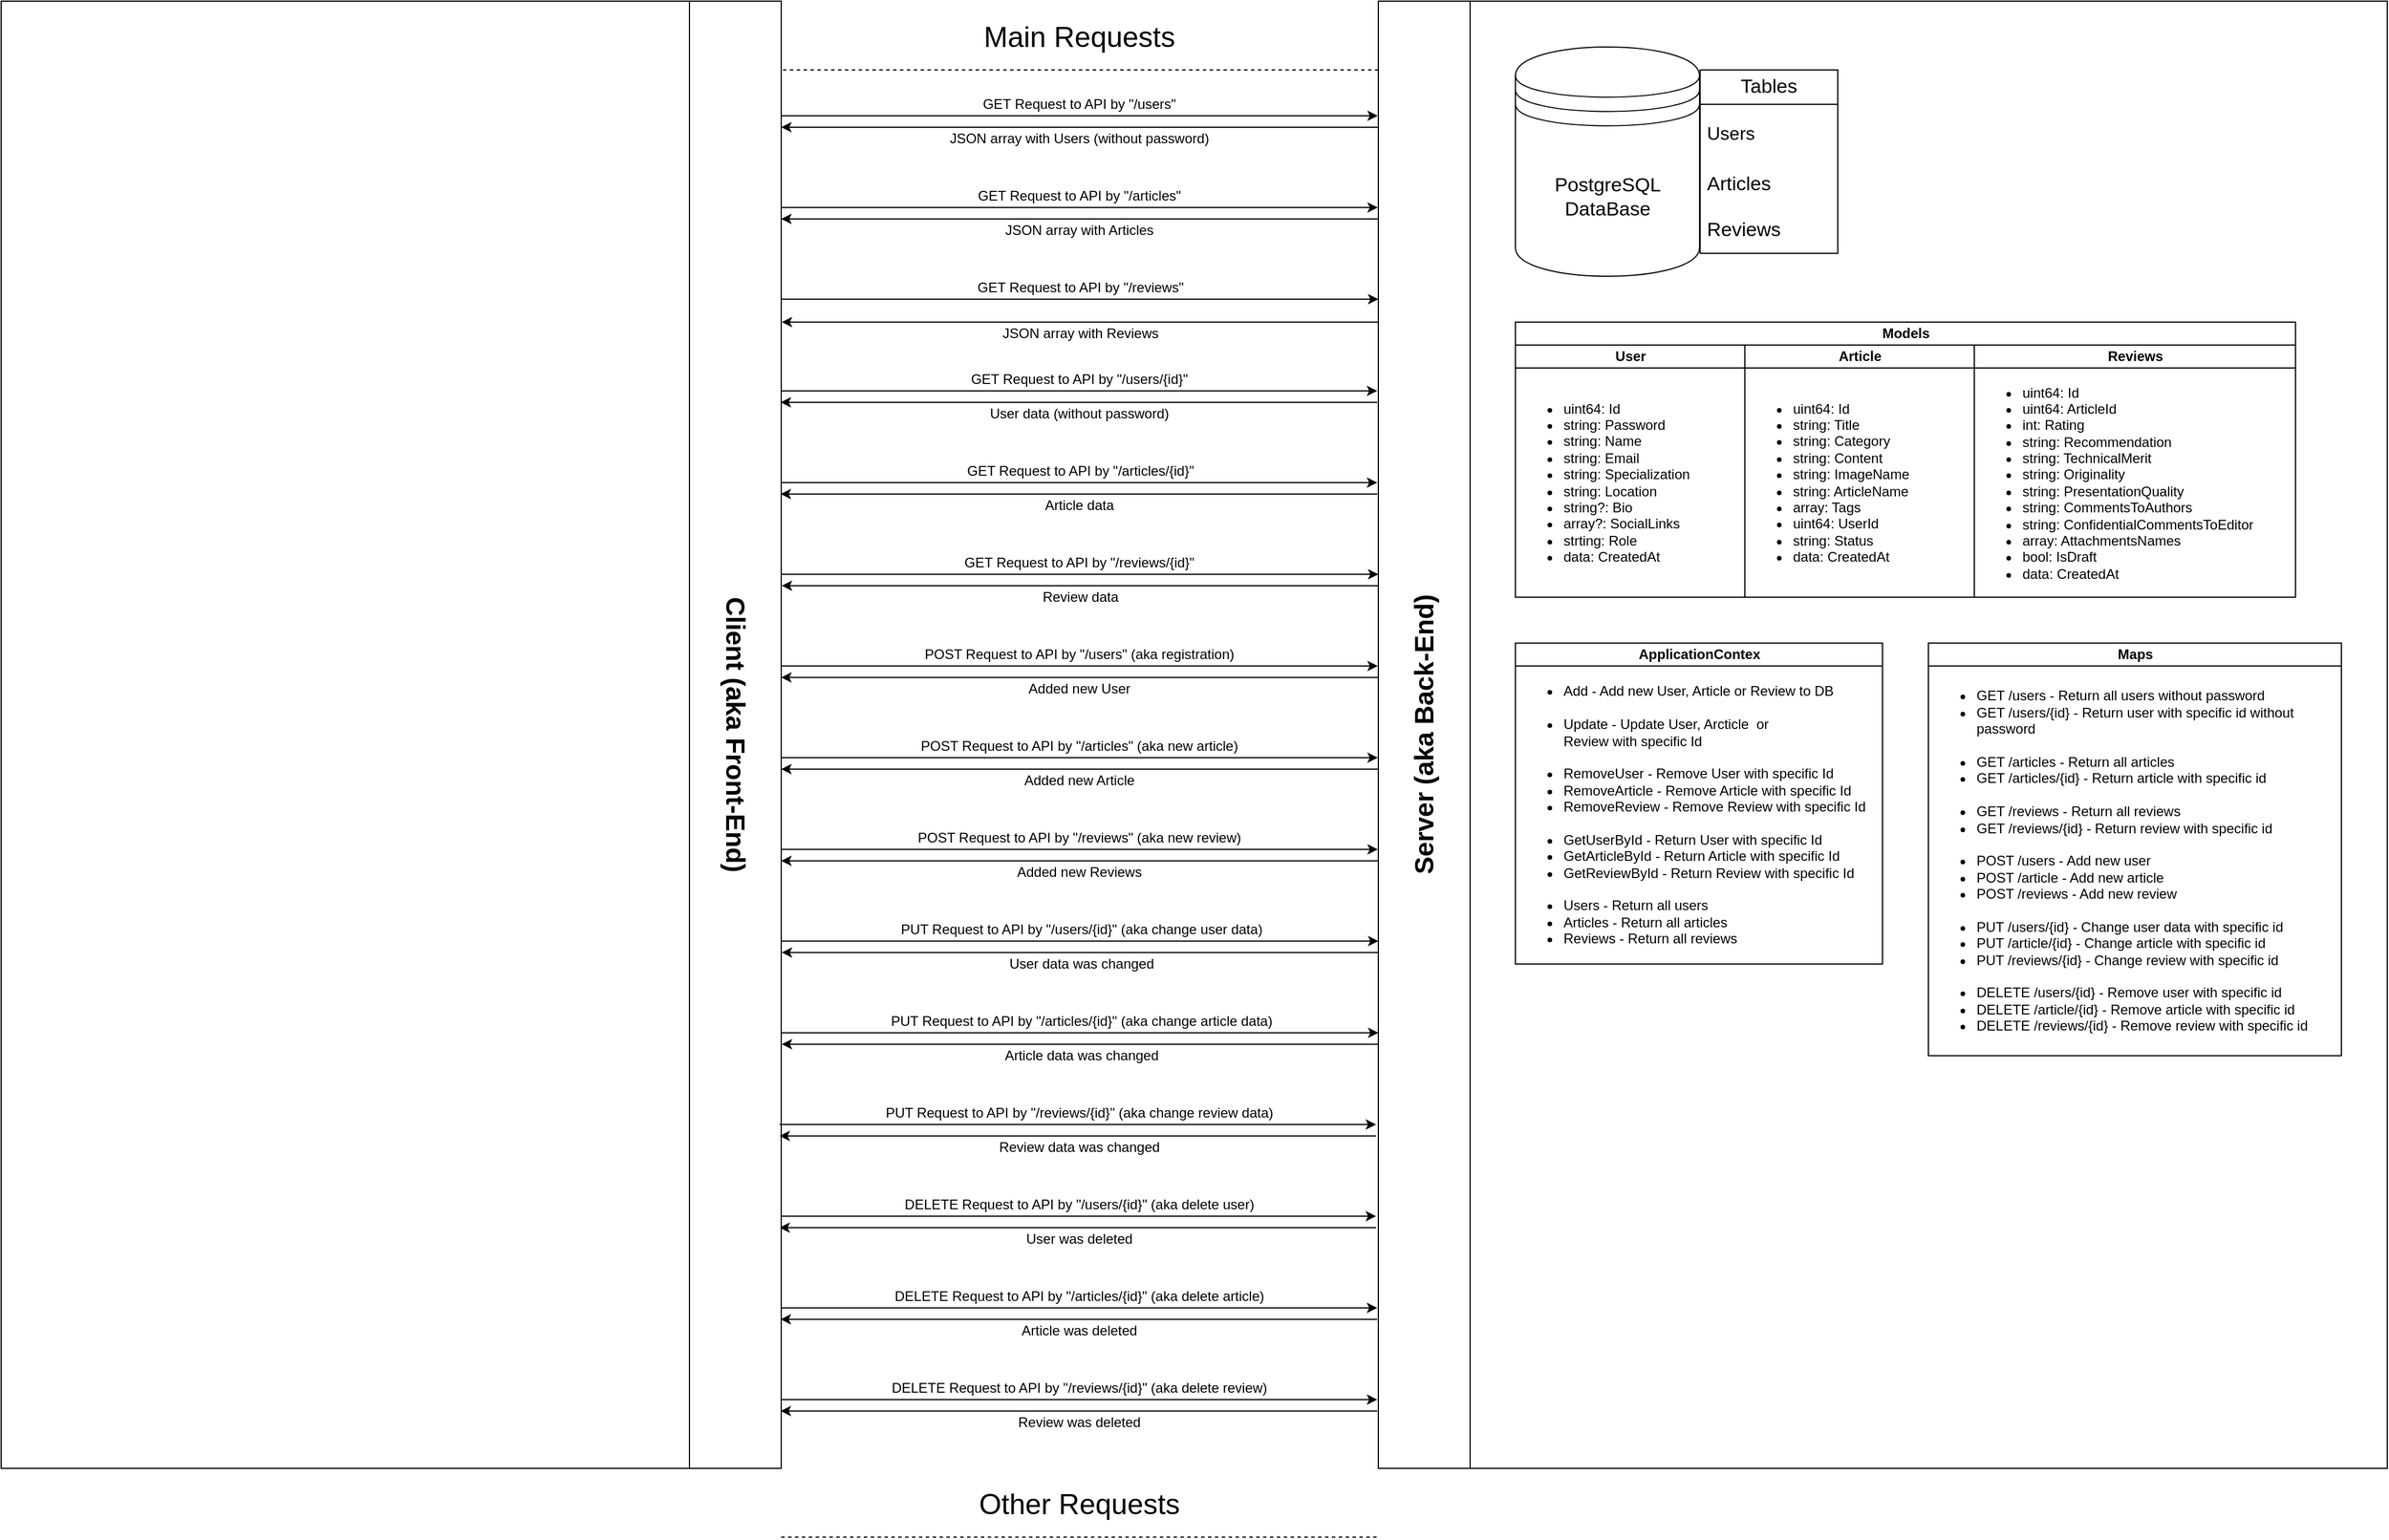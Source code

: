<mxfile version="27.0.2">
  <diagram name="Страница — 1" id="uraFzPhW5gEGOp26J2HE">
    <mxGraphModel dx="2253" dy="2010" grid="1" gridSize="10" guides="1" tooltips="1" connect="1" arrows="1" fold="1" page="1" pageScale="1" pageWidth="827" pageHeight="1169" math="0" shadow="0">
      <root>
        <mxCell id="0" />
        <mxCell id="1" parent="0" />
        <mxCell id="imhugzPMIuf26zca4qA2-27" style="edgeStyle=orthogonalEdgeStyle;rounded=0;orthogonalLoop=1;jettySize=auto;html=1;" parent="1" edge="1">
          <mxGeometry relative="1" as="geometry">
            <mxPoint x="160" y="60" as="sourcePoint" />
            <mxPoint x="680" y="60" as="targetPoint" />
            <Array as="points">
              <mxPoint x="430" y="60" />
              <mxPoint x="430" y="60" />
            </Array>
          </mxGeometry>
        </mxCell>
        <mxCell id="imhugzPMIuf26zca4qA2-29" style="edgeStyle=orthogonalEdgeStyle;rounded=0;orthogonalLoop=1;jettySize=auto;html=1;" parent="1" edge="1">
          <mxGeometry relative="1" as="geometry">
            <mxPoint x="160" y="140" as="sourcePoint" />
            <mxPoint x="680" y="140" as="targetPoint" />
            <Array as="points">
              <mxPoint x="420" y="140" />
              <mxPoint x="420" y="140" />
            </Array>
          </mxGeometry>
        </mxCell>
        <mxCell id="imhugzPMIuf26zca4qA2-31" style="edgeStyle=orthogonalEdgeStyle;rounded=0;orthogonalLoop=1;jettySize=auto;html=1;" parent="1" edge="1">
          <mxGeometry relative="1" as="geometry">
            <mxPoint x="160" y="540" as="sourcePoint" />
            <mxPoint x="680" y="540" as="targetPoint" />
            <Array as="points">
              <mxPoint x="420" y="540" />
              <mxPoint x="420" y="540" />
            </Array>
          </mxGeometry>
        </mxCell>
        <mxCell id="imhugzPMIuf26zca4qA2-33" style="edgeStyle=orthogonalEdgeStyle;rounded=0;orthogonalLoop=1;jettySize=auto;html=1;" parent="1" edge="1">
          <mxGeometry relative="1" as="geometry">
            <mxPoint x="160" y="620" as="sourcePoint" />
            <mxPoint x="680" y="620" as="targetPoint" />
            <Array as="points">
              <mxPoint x="420" y="620" />
              <mxPoint x="420" y="620" />
            </Array>
          </mxGeometry>
        </mxCell>
        <mxCell id="imhugzPMIuf26zca4qA2-28" style="edgeStyle=orthogonalEdgeStyle;rounded=0;orthogonalLoop=1;jettySize=auto;html=1;" parent="1" edge="1">
          <mxGeometry relative="1" as="geometry">
            <mxPoint x="680" y="70" as="sourcePoint" />
            <mxPoint x="160" y="70" as="targetPoint" />
            <Array as="points">
              <mxPoint x="430" y="70" />
              <mxPoint x="430" y="70" />
            </Array>
          </mxGeometry>
        </mxCell>
        <mxCell id="imhugzPMIuf26zca4qA2-30" style="edgeStyle=orthogonalEdgeStyle;rounded=0;orthogonalLoop=1;jettySize=auto;html=1;" parent="1" edge="1">
          <mxGeometry relative="1" as="geometry">
            <mxPoint x="680" y="150" as="sourcePoint" />
            <mxPoint x="160" y="150" as="targetPoint" />
            <Array as="points">
              <mxPoint x="420" y="150" />
              <mxPoint x="420" y="150" />
            </Array>
          </mxGeometry>
        </mxCell>
        <mxCell id="imhugzPMIuf26zca4qA2-32" style="edgeStyle=orthogonalEdgeStyle;rounded=0;orthogonalLoop=1;jettySize=auto;html=1;" parent="1" edge="1">
          <mxGeometry relative="1" as="geometry">
            <mxPoint x="680" y="550" as="sourcePoint" />
            <mxPoint x="160" y="550" as="targetPoint" />
            <Array as="points">
              <mxPoint x="410" y="550" />
              <mxPoint x="410" y="550" />
            </Array>
          </mxGeometry>
        </mxCell>
        <mxCell id="imhugzPMIuf26zca4qA2-34" style="edgeStyle=orthogonalEdgeStyle;rounded=0;orthogonalLoop=1;jettySize=auto;html=1;" parent="1" edge="1">
          <mxGeometry relative="1" as="geometry">
            <mxPoint x="680" y="630" as="sourcePoint" />
            <mxPoint x="160" y="630" as="targetPoint" />
            <Array as="points">
              <mxPoint x="410" y="630" />
              <mxPoint x="410" y="630" />
            </Array>
          </mxGeometry>
        </mxCell>
        <mxCell id="imhugzPMIuf26zca4qA2-10" value="GET Request to API by &quot;/users&quot;" style="text;html=1;align=center;verticalAlign=middle;whiteSpace=wrap;rounded=0;" parent="1" vertex="1">
          <mxGeometry x="160" y="40" width="520" height="20" as="geometry" />
        </mxCell>
        <mxCell id="imhugzPMIuf26zca4qA2-11" value="JSON array with Users (without password)" style="text;html=1;align=center;verticalAlign=middle;whiteSpace=wrap;rounded=0;" parent="1" vertex="1">
          <mxGeometry x="160" y="70" width="520" height="20" as="geometry" />
        </mxCell>
        <mxCell id="imhugzPMIuf26zca4qA2-14" value="GET Request to API by &quot;/articles&quot;" style="text;html=1;align=center;verticalAlign=middle;whiteSpace=wrap;rounded=0;" parent="1" vertex="1">
          <mxGeometry x="160" y="120" width="520" height="20" as="geometry" />
        </mxCell>
        <mxCell id="imhugzPMIuf26zca4qA2-15" value="JSON array with Articles" style="text;html=1;align=center;verticalAlign=middle;whiteSpace=wrap;rounded=0;" parent="1" vertex="1">
          <mxGeometry x="160" y="150" width="520" height="20" as="geometry" />
        </mxCell>
        <mxCell id="imhugzPMIuf26zca4qA2-19" value="POST Request to API by &quot;/users&quot; (aka registration)" style="text;html=1;align=center;verticalAlign=middle;whiteSpace=wrap;rounded=0;" parent="1" vertex="1">
          <mxGeometry x="160" y="520" width="520" height="20" as="geometry" />
        </mxCell>
        <mxCell id="imhugzPMIuf26zca4qA2-20" value="Added new User" style="text;html=1;align=center;verticalAlign=middle;whiteSpace=wrap;rounded=0;" parent="1" vertex="1">
          <mxGeometry x="160" y="550" width="520" height="20" as="geometry" />
        </mxCell>
        <mxCell id="imhugzPMIuf26zca4qA2-24" value="POST Request to API by &quot;/articles&quot; (aka new article)" style="text;html=1;align=center;verticalAlign=middle;whiteSpace=wrap;rounded=0;" parent="1" vertex="1">
          <mxGeometry x="160" y="600" width="520" height="20" as="geometry" />
        </mxCell>
        <mxCell id="imhugzPMIuf26zca4qA2-25" value="Added new Article" style="text;html=1;align=center;verticalAlign=middle;whiteSpace=wrap;rounded=0;" parent="1" vertex="1">
          <mxGeometry x="160" y="630" width="520" height="20" as="geometry" />
        </mxCell>
        <mxCell id="imhugzPMIuf26zca4qA2-35" style="edgeStyle=orthogonalEdgeStyle;rounded=0;orthogonalLoop=1;jettySize=auto;html=1;" parent="1" edge="1">
          <mxGeometry relative="1" as="geometry">
            <mxPoint x="160.5" y="780" as="sourcePoint" />
            <mxPoint x="680.5" y="780" as="targetPoint" />
            <Array as="points">
              <mxPoint x="420.5" y="780" />
              <mxPoint x="420.5" y="780" />
            </Array>
          </mxGeometry>
        </mxCell>
        <mxCell id="imhugzPMIuf26zca4qA2-36" style="edgeStyle=orthogonalEdgeStyle;rounded=0;orthogonalLoop=1;jettySize=auto;html=1;" parent="1" edge="1">
          <mxGeometry relative="1" as="geometry">
            <mxPoint x="680.5" y="790" as="sourcePoint" />
            <mxPoint x="160.5" y="790" as="targetPoint" />
            <Array as="points">
              <mxPoint x="410.5" y="790" />
              <mxPoint x="410.5" y="790" />
            </Array>
          </mxGeometry>
        </mxCell>
        <mxCell id="imhugzPMIuf26zca4qA2-37" value="PUT Request to API by &quot;/users/{id}&quot; (aka change user data)" style="text;html=1;align=center;verticalAlign=middle;whiteSpace=wrap;rounded=0;" parent="1" vertex="1">
          <mxGeometry x="161.5" y="760" width="520" height="20" as="geometry" />
        </mxCell>
        <mxCell id="imhugzPMIuf26zca4qA2-38" value="User data was changed" style="text;html=1;align=center;verticalAlign=middle;whiteSpace=wrap;rounded=0;" parent="1" vertex="1">
          <mxGeometry x="161.5" y="790" width="520" height="20" as="geometry" />
        </mxCell>
        <mxCell id="imhugzPMIuf26zca4qA2-39" style="edgeStyle=orthogonalEdgeStyle;rounded=0;orthogonalLoop=1;jettySize=auto;html=1;" parent="1" edge="1">
          <mxGeometry relative="1" as="geometry">
            <mxPoint x="160.5" y="860" as="sourcePoint" />
            <mxPoint x="680.5" y="860" as="targetPoint" />
            <Array as="points">
              <mxPoint x="420.5" y="860" />
              <mxPoint x="420.5" y="860" />
            </Array>
          </mxGeometry>
        </mxCell>
        <mxCell id="imhugzPMIuf26zca4qA2-40" style="edgeStyle=orthogonalEdgeStyle;rounded=0;orthogonalLoop=1;jettySize=auto;html=1;" parent="1" edge="1">
          <mxGeometry relative="1" as="geometry">
            <mxPoint x="680.5" y="870" as="sourcePoint" />
            <mxPoint x="160.5" y="870" as="targetPoint" />
            <Array as="points">
              <mxPoint x="410.5" y="870" />
              <mxPoint x="410.5" y="870" />
            </Array>
          </mxGeometry>
        </mxCell>
        <mxCell id="imhugzPMIuf26zca4qA2-41" value="PUT Request to API by &quot;/articles/{id}&quot; (aka change article data)" style="text;html=1;align=center;verticalAlign=middle;whiteSpace=wrap;rounded=0;" parent="1" vertex="1">
          <mxGeometry x="161.5" y="840" width="520" height="20" as="geometry" />
        </mxCell>
        <mxCell id="imhugzPMIuf26zca4qA2-42" value="Article data was changed" style="text;html=1;align=center;verticalAlign=middle;whiteSpace=wrap;rounded=0;" parent="1" vertex="1">
          <mxGeometry x="161.5" y="870" width="520" height="20" as="geometry" />
        </mxCell>
        <mxCell id="imhugzPMIuf26zca4qA2-43" style="edgeStyle=orthogonalEdgeStyle;rounded=0;orthogonalLoop=1;jettySize=auto;html=1;" parent="1" edge="1">
          <mxGeometry relative="1" as="geometry">
            <mxPoint x="158.5" y="1020" as="sourcePoint" />
            <mxPoint x="678.5" y="1020" as="targetPoint" />
            <Array as="points">
              <mxPoint x="418.5" y="1020" />
              <mxPoint x="418.5" y="1020" />
            </Array>
          </mxGeometry>
        </mxCell>
        <mxCell id="imhugzPMIuf26zca4qA2-44" style="edgeStyle=orthogonalEdgeStyle;rounded=0;orthogonalLoop=1;jettySize=auto;html=1;" parent="1" edge="1">
          <mxGeometry relative="1" as="geometry">
            <mxPoint x="678.5" y="1030" as="sourcePoint" />
            <mxPoint x="158.5" y="1030" as="targetPoint" />
            <Array as="points">
              <mxPoint x="408.5" y="1030" />
              <mxPoint x="408.5" y="1030" />
            </Array>
          </mxGeometry>
        </mxCell>
        <mxCell id="imhugzPMIuf26zca4qA2-45" value="DELETE Request to API by &quot;/users/{id}&quot; (aka delete user)" style="text;html=1;align=center;verticalAlign=middle;whiteSpace=wrap;rounded=0;" parent="1" vertex="1">
          <mxGeometry x="159.5" y="1000" width="520" height="20" as="geometry" />
        </mxCell>
        <mxCell id="imhugzPMIuf26zca4qA2-46" value="User was deleted" style="text;html=1;align=center;verticalAlign=middle;whiteSpace=wrap;rounded=0;" parent="1" vertex="1">
          <mxGeometry x="159.5" y="1030" width="520" height="20" as="geometry" />
        </mxCell>
        <mxCell id="imhugzPMIuf26zca4qA2-51" style="edgeStyle=orthogonalEdgeStyle;rounded=0;orthogonalLoop=1;jettySize=auto;html=1;" parent="1" edge="1">
          <mxGeometry relative="1" as="geometry">
            <mxPoint x="159.5" y="1100" as="sourcePoint" />
            <mxPoint x="679.5" y="1100" as="targetPoint" />
            <Array as="points">
              <mxPoint x="419.5" y="1100" />
              <mxPoint x="419.5" y="1100" />
            </Array>
          </mxGeometry>
        </mxCell>
        <mxCell id="imhugzPMIuf26zca4qA2-52" style="edgeStyle=orthogonalEdgeStyle;rounded=0;orthogonalLoop=1;jettySize=auto;html=1;" parent="1" edge="1">
          <mxGeometry relative="1" as="geometry">
            <mxPoint x="679.5" y="1110" as="sourcePoint" />
            <mxPoint x="159.5" y="1110" as="targetPoint" />
            <Array as="points">
              <mxPoint x="409.5" y="1110" />
              <mxPoint x="409.5" y="1110" />
            </Array>
          </mxGeometry>
        </mxCell>
        <mxCell id="imhugzPMIuf26zca4qA2-53" value="DELETE Request to API by &quot;/articles/{id}&quot; (aka delete article)" style="text;html=1;align=center;verticalAlign=middle;whiteSpace=wrap;rounded=0;" parent="1" vertex="1">
          <mxGeometry x="159.5" y="1080" width="520" height="20" as="geometry" />
        </mxCell>
        <mxCell id="imhugzPMIuf26zca4qA2-54" value="Article&amp;nbsp;was deleted" style="text;html=1;align=center;verticalAlign=middle;whiteSpace=wrap;rounded=0;" parent="1" vertex="1">
          <mxGeometry x="159.5" y="1110" width="520" height="20" as="geometry" />
        </mxCell>
        <mxCell id="imhugzPMIuf26zca4qA2-56" style="edgeStyle=orthogonalEdgeStyle;rounded=0;orthogonalLoop=1;jettySize=auto;html=1;" parent="1" edge="1">
          <mxGeometry relative="1" as="geometry">
            <mxPoint x="159.5" y="300" as="sourcePoint" />
            <mxPoint x="679.5" y="300" as="targetPoint" />
            <Array as="points">
              <mxPoint x="429.5" y="300" />
              <mxPoint x="429.5" y="300" />
            </Array>
          </mxGeometry>
        </mxCell>
        <mxCell id="imhugzPMIuf26zca4qA2-57" style="edgeStyle=orthogonalEdgeStyle;rounded=0;orthogonalLoop=1;jettySize=auto;html=1;" parent="1" edge="1">
          <mxGeometry relative="1" as="geometry">
            <mxPoint x="159.5" y="380" as="sourcePoint" />
            <mxPoint x="679.5" y="380" as="targetPoint" />
            <Array as="points">
              <mxPoint x="419.5" y="380" />
              <mxPoint x="419.5" y="380" />
            </Array>
          </mxGeometry>
        </mxCell>
        <mxCell id="imhugzPMIuf26zca4qA2-58" style="edgeStyle=orthogonalEdgeStyle;rounded=0;orthogonalLoop=1;jettySize=auto;html=1;" parent="1" edge="1">
          <mxGeometry relative="1" as="geometry">
            <mxPoint x="679.5" y="310" as="sourcePoint" />
            <mxPoint x="159.5" y="310" as="targetPoint" />
            <Array as="points">
              <mxPoint x="429.5" y="310" />
              <mxPoint x="429.5" y="310" />
            </Array>
          </mxGeometry>
        </mxCell>
        <mxCell id="imhugzPMIuf26zca4qA2-59" style="edgeStyle=orthogonalEdgeStyle;rounded=0;orthogonalLoop=1;jettySize=auto;html=1;" parent="1" edge="1">
          <mxGeometry relative="1" as="geometry">
            <mxPoint x="679.5" y="390" as="sourcePoint" />
            <mxPoint x="159.5" y="390" as="targetPoint" />
            <Array as="points">
              <mxPoint x="419.5" y="390" />
              <mxPoint x="419.5" y="390" />
            </Array>
          </mxGeometry>
        </mxCell>
        <mxCell id="imhugzPMIuf26zca4qA2-60" value="GET Request to API by &quot;/users/{id}&quot;" style="text;html=1;align=center;verticalAlign=middle;whiteSpace=wrap;rounded=0;" parent="1" vertex="1">
          <mxGeometry x="159.5" y="280" width="520" height="20" as="geometry" />
        </mxCell>
        <mxCell id="imhugzPMIuf26zca4qA2-61" value="User data (without password)" style="text;html=1;align=center;verticalAlign=middle;whiteSpace=wrap;rounded=0;" parent="1" vertex="1">
          <mxGeometry x="159.5" y="310" width="520" height="20" as="geometry" />
        </mxCell>
        <mxCell id="imhugzPMIuf26zca4qA2-62" value="GET Request to API by &quot;/articles/{id}&quot;" style="text;html=1;align=center;verticalAlign=middle;whiteSpace=wrap;rounded=0;" parent="1" vertex="1">
          <mxGeometry x="160.5" y="360" width="520" height="20" as="geometry" />
        </mxCell>
        <mxCell id="imhugzPMIuf26zca4qA2-63" value="Article data" style="text;html=1;align=center;verticalAlign=middle;whiteSpace=wrap;rounded=0;" parent="1" vertex="1">
          <mxGeometry x="159.5" y="390" width="520" height="20" as="geometry" />
        </mxCell>
        <mxCell id="imhugzPMIuf26zca4qA2-64" value="&lt;font style=&quot;font-size: 23px;&quot;&gt;Server (aka Back-End)&lt;/font&gt;" style="swimlane;horizontal=0;whiteSpace=wrap;html=1;startSize=80;" parent="1" vertex="1">
          <mxGeometry x="680.5" y="-40" width="879.5" height="1280" as="geometry" />
        </mxCell>
        <mxCell id="imhugzPMIuf26zca4qA2-66" value="&lt;font style=&quot;font-size: 17px;&quot;&gt;PostgreSQL DataBase&lt;/font&gt;" style="shape=datastore;whiteSpace=wrap;html=1;" parent="imhugzPMIuf26zca4qA2-64" vertex="1">
          <mxGeometry x="119.5" y="40" width="160.5" height="200" as="geometry" />
        </mxCell>
        <mxCell id="imhugzPMIuf26zca4qA2-77" value="&lt;font style=&quot;font-size: 17px;&quot;&gt;Tables&lt;/font&gt;" style="swimlane;fontStyle=0;childLayout=stackLayout;horizontal=1;startSize=30;horizontalStack=0;resizeParent=1;resizeParentMax=0;resizeLast=0;collapsible=1;marginBottom=0;whiteSpace=wrap;html=1;" parent="imhugzPMIuf26zca4qA2-64" vertex="1">
          <mxGeometry x="280.5" y="60" width="120" height="160" as="geometry">
            <mxRectangle x="280.5" y="60" width="90" height="30" as="alternateBounds" />
          </mxGeometry>
        </mxCell>
        <mxCell id="imhugzPMIuf26zca4qA2-78" value="&lt;font style=&quot;font-size: 16px;&quot;&gt;Users&lt;/font&gt;" style="text;strokeColor=none;fillColor=none;align=left;verticalAlign=middle;spacingLeft=4;spacingRight=4;overflow=hidden;points=[[0,0.5],[1,0.5]];portConstraint=eastwest;rotatable=0;whiteSpace=wrap;html=1;" parent="imhugzPMIuf26zca4qA2-77" vertex="1">
          <mxGeometry y="30" width="120" height="50" as="geometry" />
        </mxCell>
        <mxCell id="imhugzPMIuf26zca4qA2-79" value="&lt;font style=&quot;font-size: 17px;&quot;&gt;Articles&lt;/font&gt;" style="text;strokeColor=none;fillColor=none;align=left;verticalAlign=middle;spacingLeft=4;spacingRight=4;overflow=hidden;points=[[0,0.5],[1,0.5]];portConstraint=eastwest;rotatable=0;whiteSpace=wrap;html=1;" parent="imhugzPMIuf26zca4qA2-77" vertex="1">
          <mxGeometry y="80" width="120" height="40" as="geometry" />
        </mxCell>
        <mxCell id="s_kIBeZDsvC1ux06xiSU-7" value="&lt;font style=&quot;font-size: 17px;&quot;&gt;Reviews&lt;/font&gt;" style="text;strokeColor=none;fillColor=none;align=left;verticalAlign=middle;spacingLeft=4;spacingRight=4;overflow=hidden;points=[[0,0.5],[1,0.5]];portConstraint=eastwest;rotatable=0;whiteSpace=wrap;html=1;" parent="imhugzPMIuf26zca4qA2-77" vertex="1">
          <mxGeometry y="120" width="120" height="40" as="geometry" />
        </mxCell>
        <mxCell id="imhugzPMIuf26zca4qA2-94" value="ApplicationContex" style="swimlane;childLayout=stackLayout;resizeParent=1;resizeParentMax=0;startSize=20;html=1;" parent="imhugzPMIuf26zca4qA2-64" vertex="1">
          <mxGeometry x="119.5" y="560" width="320" height="280" as="geometry">
            <mxRectangle x="800" y="320" width="80" height="30" as="alternateBounds" />
          </mxGeometry>
        </mxCell>
        <mxCell id="imhugzPMIuf26zca4qA2-99" value="&lt;ul&gt;&lt;li&gt;Add - Add new User, Article or Review to DB&lt;br&gt;&lt;br&gt;&lt;/li&gt;&lt;li&gt;Update - Update User, Arcticle&amp;nbsp;&amp;nbsp;or Review&amp;nbsp;with&amp;nbsp;specific Id&lt;br&gt;&lt;br&gt;&lt;/li&gt;&lt;li&gt;RemoveUser - Remove User&amp;nbsp;with&amp;nbsp;specific Id&lt;/li&gt;&lt;li&gt;RemoveArticle - Remove Article with&amp;nbsp;specific Id&lt;/li&gt;&lt;li&gt;RemoveReview&amp;nbsp;- Remove Review with&amp;nbsp;specific Id&lt;br&gt;&lt;br&gt;&lt;/li&gt;&lt;li&gt;GetUserById - Return User&amp;nbsp;with&amp;nbsp;specific Id&lt;/li&gt;&lt;li&gt;GetArticleById - Return Article&amp;nbsp;with&amp;nbsp;specific Id&lt;/li&gt;&lt;li&gt;GetReviewById - Return Review with&amp;nbsp;specific Id&lt;br&gt;&lt;br&gt;&lt;/li&gt;&lt;li&gt;Users - Return all users&lt;/li&gt;&lt;li&gt;Articles - Return all articles&lt;/li&gt;&lt;li&gt;Reviews - Return all reviews&lt;/li&gt;&lt;/ul&gt;" style="text;strokeColor=none;fillColor=none;html=1;whiteSpace=wrap;verticalAlign=middle;overflow=hidden;" parent="imhugzPMIuf26zca4qA2-94" vertex="1">
          <mxGeometry y="20" width="320" height="260" as="geometry" />
        </mxCell>
        <mxCell id="imhugzPMIuf26zca4qA2-100" value="Maps" style="swimlane;childLayout=stackLayout;resizeParent=1;resizeParentMax=0;startSize=20;html=1;" parent="imhugzPMIuf26zca4qA2-64" vertex="1">
          <mxGeometry x="479.5" y="560" width="360" height="360" as="geometry">
            <mxRectangle x="800" y="320" width="80" height="30" as="alternateBounds" />
          </mxGeometry>
        </mxCell>
        <mxCell id="imhugzPMIuf26zca4qA2-104" value="&lt;ul&gt;&lt;li&gt;GET /users - Return all users without password&lt;/li&gt;&lt;li&gt;GET /users/{id} - Return user&amp;nbsp;with&amp;nbsp;specific id without password&lt;br&gt;&lt;br&gt;&lt;/li&gt;&lt;li&gt;GET /articles - Return all articles&lt;/li&gt;&lt;li&gt;GET /articles/{id} - Return article&amp;nbsp;with&amp;nbsp;specific id&lt;br&gt;&lt;br&gt;&lt;/li&gt;&lt;li&gt;GET /reviews - Return all reviews&lt;/li&gt;&lt;li&gt;GET /reviews/{id} - Return review&amp;nbsp;with&amp;nbsp;specific id&lt;br&gt;&lt;br&gt;&lt;/li&gt;&lt;li&gt;POST /users - Add new user&lt;/li&gt;&lt;li&gt;POST /article - Add new article&lt;/li&gt;&lt;li&gt;POST /reviews&amp;nbsp;- Add new review&lt;br&gt;&lt;br&gt;&lt;/li&gt;&lt;li&gt;PUT /users/{id} - Change user data with&amp;nbsp;specific id&lt;/li&gt;&lt;li&gt;PUT /article/{id} - Change article with&amp;nbsp;specific id&lt;/li&gt;&lt;li&gt;PUT /reviews/{id} - Change review with&amp;nbsp;specific id&lt;br&gt;&lt;br&gt;&lt;/li&gt;&lt;li&gt;DELETE /users/{id} - Remove user with&amp;nbsp;specific id&lt;/li&gt;&lt;li&gt;DELETE /article/{id} - Remove article with&amp;nbsp;specific id&lt;/li&gt;&lt;li&gt;DELETE /reviews/{id} - Remove review with&amp;nbsp;specific id&lt;/li&gt;&lt;/ul&gt;" style="text;strokeColor=none;fillColor=none;html=1;whiteSpace=wrap;verticalAlign=middle;overflow=hidden;" parent="imhugzPMIuf26zca4qA2-100" vertex="1">
          <mxGeometry y="20" width="360" height="340" as="geometry" />
        </mxCell>
        <mxCell id="imhugzPMIuf26zca4qA2-85" value="Models" style="swimlane;childLayout=stackLayout;resizeParent=1;resizeParentMax=0;startSize=20;html=1;" parent="imhugzPMIuf26zca4qA2-64" vertex="1">
          <mxGeometry x="119.5" y="280" width="680" height="240" as="geometry">
            <mxRectangle x="800" y="320" width="80" height="30" as="alternateBounds" />
          </mxGeometry>
        </mxCell>
        <mxCell id="imhugzPMIuf26zca4qA2-86" value="User" style="swimlane;startSize=20;html=1;" parent="imhugzPMIuf26zca4qA2-85" vertex="1">
          <mxGeometry y="20" width="200" height="220" as="geometry">
            <mxRectangle y="20" width="40" height="220" as="alternateBounds" />
          </mxGeometry>
        </mxCell>
        <mxCell id="imhugzPMIuf26zca4qA2-92" value="&lt;ul&gt;&lt;li&gt;uint64: Id&lt;/li&gt;&lt;li&gt;string: Password&lt;/li&gt;&lt;li&gt;string: Name&lt;/li&gt;&lt;li&gt;string: Email&lt;/li&gt;&lt;li&gt;string: Specialization&lt;/li&gt;&lt;li&gt;string: Location&lt;/li&gt;&lt;li&gt;string?: Bio&lt;/li&gt;&lt;li&gt;array?: SocialLinks&lt;/li&gt;&lt;li&gt;strting: Role&lt;/li&gt;&lt;li&gt;data: CreatedAt&lt;/li&gt;&lt;/ul&gt;" style="text;strokeColor=none;fillColor=none;html=1;whiteSpace=wrap;verticalAlign=middle;overflow=hidden;" parent="imhugzPMIuf26zca4qA2-86" vertex="1">
          <mxGeometry y="20" width="200" height="200" as="geometry" />
        </mxCell>
        <mxCell id="imhugzPMIuf26zca4qA2-87" value="Article" style="swimlane;startSize=20;html=1;" parent="imhugzPMIuf26zca4qA2-85" vertex="1">
          <mxGeometry x="200" y="20" width="200" height="220" as="geometry">
            <mxRectangle x="40" y="20" width="40" height="220" as="alternateBounds" />
          </mxGeometry>
        </mxCell>
        <mxCell id="imhugzPMIuf26zca4qA2-93" value="&lt;ul&gt;&lt;li&gt;uint64: Id&lt;/li&gt;&lt;li&gt;string: Title&lt;/li&gt;&lt;li&gt;string: Category&lt;/li&gt;&lt;li&gt;string: Content&lt;/li&gt;&lt;li&gt;string: ImageName&lt;/li&gt;&lt;li&gt;string: ArticleName&lt;/li&gt;&lt;li&gt;array: Tags&lt;/li&gt;&lt;li&gt;uint64: UserId&lt;/li&gt;&lt;li&gt;string: Status&lt;/li&gt;&lt;li&gt;data: CreatedAt&lt;/li&gt;&lt;/ul&gt;" style="text;strokeColor=none;fillColor=none;html=1;whiteSpace=wrap;verticalAlign=middle;overflow=hidden;" parent="imhugzPMIuf26zca4qA2-87" vertex="1">
          <mxGeometry y="20" width="200" height="200" as="geometry" />
        </mxCell>
        <mxCell id="s_kIBeZDsvC1ux06xiSU-1" value="Reviews" style="swimlane;startSize=20;html=1;" parent="imhugzPMIuf26zca4qA2-85" vertex="1">
          <mxGeometry x="400" y="20" width="280" height="220" as="geometry">
            <mxRectangle x="40" y="20" width="40" height="220" as="alternateBounds" />
          </mxGeometry>
        </mxCell>
        <mxCell id="s_kIBeZDsvC1ux06xiSU-2" value="&lt;ul&gt;&lt;li&gt;uint64: Id&lt;/li&gt;&lt;li&gt;uint64: ArticleId&lt;/li&gt;&lt;li&gt;int: Rating&lt;/li&gt;&lt;li&gt;string: Recommendation&lt;/li&gt;&lt;li&gt;string: TechnicalMerit&lt;/li&gt;&lt;li&gt;string: Originality&lt;/li&gt;&lt;li&gt;string: PresentationQuality&lt;/li&gt;&lt;li&gt;string: CommentsToAuthors&lt;/li&gt;&lt;li&gt;string: ConfidentialCommentsToEditor&lt;/li&gt;&lt;li&gt;array: AttachmentsNames&lt;/li&gt;&lt;li&gt;bool: IsDraft&lt;/li&gt;&lt;li&gt;data: CreatedAt&lt;/li&gt;&lt;/ul&gt;" style="text;strokeColor=none;fillColor=none;html=1;whiteSpace=wrap;verticalAlign=middle;overflow=hidden;" parent="s_kIBeZDsvC1ux06xiSU-1" vertex="1">
          <mxGeometry y="20" width="280" height="200" as="geometry" />
        </mxCell>
        <mxCell id="imhugzPMIuf26zca4qA2-65" value="&lt;font style=&quot;font-size: 23px;&quot;&gt;Client (aka Front-End)&lt;/font&gt;" style="swimlane;horizontal=0;whiteSpace=wrap;html=1;rotation=-180;startSize=80;" parent="1" vertex="1">
          <mxGeometry x="-520" y="-40" width="680" height="1280" as="geometry" />
        </mxCell>
        <mxCell id="s_kIBeZDsvC1ux06xiSU-12" style="edgeStyle=orthogonalEdgeStyle;rounded=0;orthogonalLoop=1;jettySize=auto;html=1;" parent="1" edge="1">
          <mxGeometry relative="1" as="geometry">
            <mxPoint x="160.5" y="220" as="sourcePoint" />
            <mxPoint x="680.5" y="220" as="targetPoint" />
            <Array as="points">
              <mxPoint x="430.5" y="220" />
              <mxPoint x="430.5" y="220" />
            </Array>
          </mxGeometry>
        </mxCell>
        <mxCell id="s_kIBeZDsvC1ux06xiSU-13" style="edgeStyle=orthogonalEdgeStyle;rounded=0;orthogonalLoop=1;jettySize=auto;html=1;" parent="1" edge="1">
          <mxGeometry relative="1" as="geometry">
            <mxPoint x="680.5" y="240" as="sourcePoint" />
            <mxPoint x="160.5" y="240" as="targetPoint" />
            <Array as="points">
              <mxPoint x="430.5" y="240" />
              <mxPoint x="430.5" y="240" />
            </Array>
          </mxGeometry>
        </mxCell>
        <mxCell id="s_kIBeZDsvC1ux06xiSU-14" value="GET Request to API by &quot;/reviews&quot;" style="text;html=1;align=center;verticalAlign=middle;whiteSpace=wrap;rounded=0;" parent="1" vertex="1">
          <mxGeometry x="160.5" y="200" width="520" height="20" as="geometry" />
        </mxCell>
        <mxCell id="s_kIBeZDsvC1ux06xiSU-15" value="JSON array with Reviews" style="text;html=1;align=center;verticalAlign=middle;whiteSpace=wrap;rounded=0;" parent="1" vertex="1">
          <mxGeometry x="160.5" y="240" width="520" height="20" as="geometry" />
        </mxCell>
        <mxCell id="s_kIBeZDsvC1ux06xiSU-16" style="edgeStyle=orthogonalEdgeStyle;rounded=0;orthogonalLoop=1;jettySize=auto;html=1;" parent="1" edge="1">
          <mxGeometry relative="1" as="geometry">
            <mxPoint x="160" y="700" as="sourcePoint" />
            <mxPoint x="680" y="700" as="targetPoint" />
            <Array as="points">
              <mxPoint x="420" y="700" />
              <mxPoint x="420" y="700" />
            </Array>
          </mxGeometry>
        </mxCell>
        <mxCell id="s_kIBeZDsvC1ux06xiSU-17" style="edgeStyle=orthogonalEdgeStyle;rounded=0;orthogonalLoop=1;jettySize=auto;html=1;" parent="1" edge="1">
          <mxGeometry relative="1" as="geometry">
            <mxPoint x="680" y="710" as="sourcePoint" />
            <mxPoint x="160" y="710" as="targetPoint" />
            <Array as="points">
              <mxPoint x="410" y="710" />
              <mxPoint x="410" y="710" />
            </Array>
          </mxGeometry>
        </mxCell>
        <mxCell id="s_kIBeZDsvC1ux06xiSU-18" value="POST Request to API by &quot;/reviews&quot; (aka new review)" style="text;html=1;align=center;verticalAlign=middle;whiteSpace=wrap;rounded=0;" parent="1" vertex="1">
          <mxGeometry x="160" y="680" width="520" height="20" as="geometry" />
        </mxCell>
        <mxCell id="s_kIBeZDsvC1ux06xiSU-19" value="Added new Reviews" style="text;html=1;align=center;verticalAlign=middle;whiteSpace=wrap;rounded=0;" parent="1" vertex="1">
          <mxGeometry x="160" y="710" width="520" height="20" as="geometry" />
        </mxCell>
        <mxCell id="s_kIBeZDsvC1ux06xiSU-21" value="GET Request to API by &quot;/reviews/{id}&quot;" style="text;html=1;align=center;verticalAlign=middle;whiteSpace=wrap;rounded=0;" parent="1" vertex="1">
          <mxGeometry x="159.5" y="440" width="520" height="20" as="geometry" />
        </mxCell>
        <mxCell id="s_kIBeZDsvC1ux06xiSU-22" value="Review data" style="text;html=1;align=center;verticalAlign=middle;whiteSpace=wrap;rounded=0;" parent="1" vertex="1">
          <mxGeometry x="160.5" y="470" width="520" height="20" as="geometry" />
        </mxCell>
        <mxCell id="s_kIBeZDsvC1ux06xiSU-23" style="edgeStyle=orthogonalEdgeStyle;rounded=0;orthogonalLoop=1;jettySize=auto;html=1;" parent="1" edge="1">
          <mxGeometry relative="1" as="geometry">
            <mxPoint x="160.5" y="460" as="sourcePoint" />
            <mxPoint x="680.5" y="460" as="targetPoint" />
            <Array as="points">
              <mxPoint x="420.5" y="460" />
              <mxPoint x="420.5" y="460" />
            </Array>
          </mxGeometry>
        </mxCell>
        <mxCell id="s_kIBeZDsvC1ux06xiSU-24" style="edgeStyle=orthogonalEdgeStyle;rounded=0;orthogonalLoop=1;jettySize=auto;html=1;" parent="1" edge="1">
          <mxGeometry relative="1" as="geometry">
            <mxPoint x="680.5" y="470" as="sourcePoint" />
            <mxPoint x="160.5" y="470" as="targetPoint" />
            <Array as="points">
              <mxPoint x="420.5" y="470" />
              <mxPoint x="420.5" y="470" />
            </Array>
          </mxGeometry>
        </mxCell>
        <mxCell id="s_kIBeZDsvC1ux06xiSU-25" style="edgeStyle=orthogonalEdgeStyle;rounded=0;orthogonalLoop=1;jettySize=auto;html=1;" parent="1" edge="1">
          <mxGeometry relative="1" as="geometry">
            <mxPoint x="158.5" y="940" as="sourcePoint" />
            <mxPoint x="678.5" y="940" as="targetPoint" />
            <Array as="points">
              <mxPoint x="418.5" y="940" />
              <mxPoint x="418.5" y="940" />
            </Array>
          </mxGeometry>
        </mxCell>
        <mxCell id="s_kIBeZDsvC1ux06xiSU-26" style="edgeStyle=orthogonalEdgeStyle;rounded=0;orthogonalLoop=1;jettySize=auto;html=1;" parent="1" edge="1">
          <mxGeometry relative="1" as="geometry">
            <mxPoint x="678.5" y="950" as="sourcePoint" />
            <mxPoint x="158.5" y="950" as="targetPoint" />
            <Array as="points">
              <mxPoint x="408.5" y="950" />
              <mxPoint x="408.5" y="950" />
            </Array>
          </mxGeometry>
        </mxCell>
        <mxCell id="s_kIBeZDsvC1ux06xiSU-27" value="PUT Request to API by &quot;/reviews/{id}&quot; (aka change review data)" style="text;html=1;align=center;verticalAlign=middle;whiteSpace=wrap;rounded=0;" parent="1" vertex="1">
          <mxGeometry x="159.5" y="920" width="520" height="20" as="geometry" />
        </mxCell>
        <mxCell id="s_kIBeZDsvC1ux06xiSU-28" value="Review data was changed" style="text;html=1;align=center;verticalAlign=middle;whiteSpace=wrap;rounded=0;" parent="1" vertex="1">
          <mxGeometry x="159.5" y="950" width="520" height="20" as="geometry" />
        </mxCell>
        <mxCell id="s_kIBeZDsvC1ux06xiSU-29" style="edgeStyle=orthogonalEdgeStyle;rounded=0;orthogonalLoop=1;jettySize=auto;html=1;" parent="1" edge="1">
          <mxGeometry relative="1" as="geometry">
            <mxPoint x="159.5" y="1180" as="sourcePoint" />
            <mxPoint x="679.5" y="1180" as="targetPoint" />
            <Array as="points">
              <mxPoint x="419.5" y="1180" />
              <mxPoint x="419.5" y="1180" />
            </Array>
          </mxGeometry>
        </mxCell>
        <mxCell id="s_kIBeZDsvC1ux06xiSU-30" style="edgeStyle=orthogonalEdgeStyle;rounded=0;orthogonalLoop=1;jettySize=auto;html=1;" parent="1" edge="1">
          <mxGeometry relative="1" as="geometry">
            <mxPoint x="679.5" y="1190" as="sourcePoint" />
            <mxPoint x="159.5" y="1190" as="targetPoint" />
            <Array as="points">
              <mxPoint x="409.5" y="1190" />
              <mxPoint x="409.5" y="1190" />
            </Array>
          </mxGeometry>
        </mxCell>
        <mxCell id="s_kIBeZDsvC1ux06xiSU-31" value="DELETE Request to API by &quot;/reviews/{id}&quot; (aka delete review)" style="text;html=1;align=center;verticalAlign=middle;whiteSpace=wrap;rounded=0;" parent="1" vertex="1">
          <mxGeometry x="159.5" y="1160" width="520" height="20" as="geometry" />
        </mxCell>
        <mxCell id="s_kIBeZDsvC1ux06xiSU-32" value="Review was deleted" style="text;html=1;align=center;verticalAlign=middle;whiteSpace=wrap;rounded=0;" parent="1" vertex="1">
          <mxGeometry x="159.5" y="1190" width="520" height="20" as="geometry" />
        </mxCell>
        <mxCell id="goxKGaQrkVLMQJTXAWL2-1" value="&lt;font style=&quot;font-size: 25px;&quot;&gt;Main Requests&lt;/font&gt;" style="text;html=1;align=center;verticalAlign=middle;whiteSpace=wrap;rounded=0;" parent="1" vertex="1">
          <mxGeometry x="160" y="-40" width="520" height="60" as="geometry" />
        </mxCell>
        <mxCell id="goxKGaQrkVLMQJTXAWL2-4" value="&lt;font style=&quot;font-size: 25px;&quot;&gt;Other Requests&lt;/font&gt;" style="text;html=1;align=center;verticalAlign=middle;whiteSpace=wrap;rounded=0;" parent="1" vertex="1">
          <mxGeometry x="160" y="1240" width="520" height="60" as="geometry" />
        </mxCell>
        <mxCell id="goxKGaQrkVLMQJTXAWL2-6" value="" style="endArrow=none;dashed=1;html=1;rounded=0;exitX=0;exitY=1;exitDx=0;exitDy=0;entryX=1;entryY=1;entryDx=0;entryDy=0;" parent="1" edge="1">
          <mxGeometry width="50" height="50" relative="1" as="geometry">
            <mxPoint x="161.5" y="20" as="sourcePoint" />
            <mxPoint x="681.5" y="20" as="targetPoint" />
          </mxGeometry>
        </mxCell>
        <mxCell id="goxKGaQrkVLMQJTXAWL2-8" value="" style="endArrow=none;dashed=1;html=1;rounded=0;exitX=0;exitY=1;exitDx=0;exitDy=0;entryX=1;entryY=1;entryDx=0;entryDy=0;" parent="1" edge="1">
          <mxGeometry width="50" height="50" relative="1" as="geometry">
            <mxPoint x="160" y="1300" as="sourcePoint" />
            <mxPoint x="680" y="1300" as="targetPoint" />
          </mxGeometry>
        </mxCell>
      </root>
    </mxGraphModel>
  </diagram>
</mxfile>
